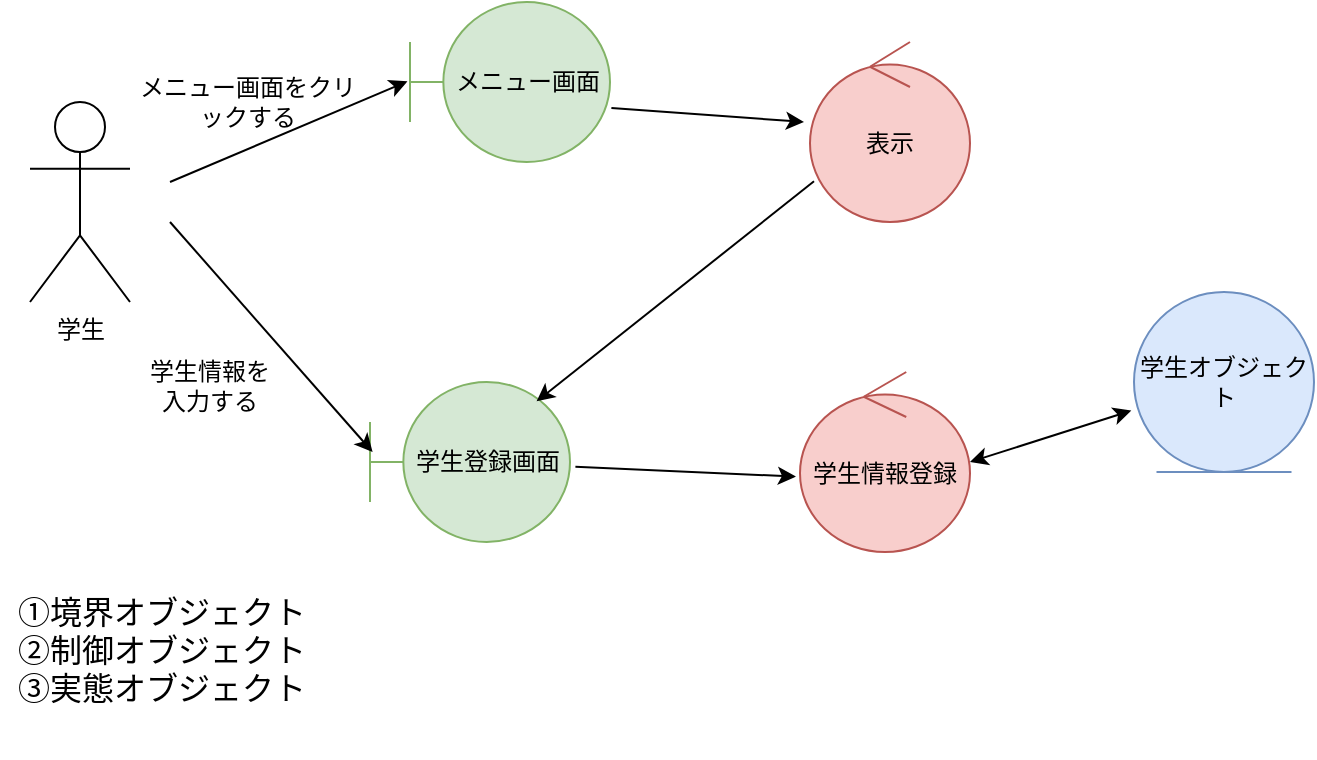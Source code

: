 <mxfile>
    <diagram id="oGxF6eXHC-T6GBhbiOQn" name="ページ1">
        <mxGraphModel dx="467" dy="467" grid="1" gridSize="10" guides="1" tooltips="1" connect="1" arrows="1" fold="1" page="1" pageScale="1" pageWidth="827" pageHeight="1169" math="0" shadow="0">
            <root>
                <mxCell id="0"/>
                <mxCell id="1" parent="0"/>
                <mxCell id="j-Vtjt26cpnxTgErVdjl-1" value="学生" style="shape=umlActor;verticalLabelPosition=bottom;verticalAlign=top;html=1;" vertex="1" parent="1">
                    <mxGeometry x="60" y="90" width="50" height="100" as="geometry"/>
                </mxCell>
                <mxCell id="j-Vtjt26cpnxTgErVdjl-2" value="メニュー画面" style="shape=umlBoundary;whiteSpace=wrap;html=1;fillColor=#d5e8d4;strokeColor=#82b366;" vertex="1" parent="1">
                    <mxGeometry x="250" y="40" width="100" height="80" as="geometry"/>
                </mxCell>
                <mxCell id="j-Vtjt26cpnxTgErVdjl-3" value="表示" style="ellipse;shape=umlControl;whiteSpace=wrap;html=1;fillColor=#f8cecc;strokeColor=#b85450;" vertex="1" parent="1">
                    <mxGeometry x="450" y="60" width="80" height="90" as="geometry"/>
                </mxCell>
                <mxCell id="j-Vtjt26cpnxTgErVdjl-4" value="学生登録画面" style="shape=umlBoundary;whiteSpace=wrap;html=1;fillColor=#d5e8d4;strokeColor=#82b366;" vertex="1" parent="1">
                    <mxGeometry x="230" y="230" width="100" height="80" as="geometry"/>
                </mxCell>
                <mxCell id="j-Vtjt26cpnxTgErVdjl-5" value="学生情報登録" style="ellipse;shape=umlControl;whiteSpace=wrap;html=1;fillColor=#f8cecc;strokeColor=#b85450;" vertex="1" parent="1">
                    <mxGeometry x="445" y="225" width="85" height="90" as="geometry"/>
                </mxCell>
                <mxCell id="j-Vtjt26cpnxTgErVdjl-7" value="" style="endArrow=classic;html=1;rounded=0;entryX=-0.013;entryY=0.496;entryDx=0;entryDy=0;entryPerimeter=0;" edge="1" parent="1" target="j-Vtjt26cpnxTgErVdjl-2">
                    <mxGeometry width="50" height="50" relative="1" as="geometry">
                        <mxPoint x="130" y="130" as="sourcePoint"/>
                        <mxPoint x="430" y="240" as="targetPoint"/>
                    </mxGeometry>
                </mxCell>
                <mxCell id="j-Vtjt26cpnxTgErVdjl-8" value="メニュー画面をクリックする" style="rounded=0;whiteSpace=wrap;html=1;fillColor=none;strokeColor=none;" vertex="1" parent="1">
                    <mxGeometry x="109" y="60" width="120" height="60" as="geometry"/>
                </mxCell>
                <mxCell id="j-Vtjt26cpnxTgErVdjl-9" value="" style="endArrow=classic;html=1;rounded=0;exitX=1.007;exitY=0.663;exitDx=0;exitDy=0;exitPerimeter=0;" edge="1" parent="1" source="j-Vtjt26cpnxTgErVdjl-2">
                    <mxGeometry width="50" height="50" relative="1" as="geometry">
                        <mxPoint x="380" y="290" as="sourcePoint"/>
                        <mxPoint x="447" y="100" as="targetPoint"/>
                    </mxGeometry>
                </mxCell>
                <mxCell id="j-Vtjt26cpnxTgErVdjl-10" value="" style="endArrow=classic;html=1;rounded=0;entryX=0.013;entryY=0.438;entryDx=0;entryDy=0;entryPerimeter=0;" edge="1" parent="1" target="j-Vtjt26cpnxTgErVdjl-4">
                    <mxGeometry width="50" height="50" relative="1" as="geometry">
                        <mxPoint x="130" y="150" as="sourcePoint"/>
                        <mxPoint x="430" y="240" as="targetPoint"/>
                    </mxGeometry>
                </mxCell>
                <mxCell id="j-Vtjt26cpnxTgErVdjl-11" value="学生情報を入力する" style="rounded=0;whiteSpace=wrap;html=1;strokeColor=none;fillColor=none;" vertex="1" parent="1">
                    <mxGeometry x="115" y="202" width="70" height="60" as="geometry"/>
                </mxCell>
                <mxCell id="j-Vtjt26cpnxTgErVdjl-12" value="" style="endArrow=classic;html=1;rounded=0;exitX=0.025;exitY=0.774;exitDx=0;exitDy=0;exitPerimeter=0;entryX=0.833;entryY=0.121;entryDx=0;entryDy=0;entryPerimeter=0;" edge="1" parent="1" source="j-Vtjt26cpnxTgErVdjl-3" target="j-Vtjt26cpnxTgErVdjl-4">
                    <mxGeometry width="50" height="50" relative="1" as="geometry">
                        <mxPoint x="380" y="290" as="sourcePoint"/>
                        <mxPoint x="430" y="240" as="targetPoint"/>
                    </mxGeometry>
                </mxCell>
                <mxCell id="j-Vtjt26cpnxTgErVdjl-13" value="" style="endArrow=classic;html=1;rounded=0;exitX=1.027;exitY=0.529;exitDx=0;exitDy=0;exitPerimeter=0;entryX=-0.024;entryY=0.581;entryDx=0;entryDy=0;entryPerimeter=0;" edge="1" parent="1" source="j-Vtjt26cpnxTgErVdjl-4" target="j-Vtjt26cpnxTgErVdjl-5">
                    <mxGeometry width="50" height="50" relative="1" as="geometry">
                        <mxPoint x="380" y="290" as="sourcePoint"/>
                        <mxPoint x="430" y="240" as="targetPoint"/>
                    </mxGeometry>
                </mxCell>
                <mxCell id="j-Vtjt26cpnxTgErVdjl-14" value="学生オブジェクト" style="ellipse;shape=umlEntity;whiteSpace=wrap;html=1;fillColor=#dae8fc;strokeColor=#6c8ebf;" vertex="1" parent="1">
                    <mxGeometry x="612" y="185" width="90" height="90" as="geometry"/>
                </mxCell>
                <mxCell id="j-Vtjt26cpnxTgErVdjl-15" value="" style="endArrow=classic;startArrow=classic;html=1;rounded=0;entryX=-0.015;entryY=0.659;entryDx=0;entryDy=0;entryPerimeter=0;" edge="1" parent="1" target="j-Vtjt26cpnxTgErVdjl-14">
                    <mxGeometry width="50" height="50" relative="1" as="geometry">
                        <mxPoint x="530" y="270" as="sourcePoint"/>
                        <mxPoint x="500" y="240" as="targetPoint"/>
                    </mxGeometry>
                </mxCell>
                <mxCell id="2" value="①境界オブジェクト&lt;div&gt;②制御&lt;span style=&quot;color: rgb(0, 0, 0); background-color: transparent;&quot;&gt;オブジェクト&lt;/span&gt;&lt;/div&gt;&lt;div&gt;&lt;span style=&quot;color: rgb(0, 0, 0); background-color: transparent;&quot;&gt;③実態&lt;/span&gt;&lt;span style=&quot;color: rgb(0, 0, 0); background-color: transparent;&quot;&gt;オブジェクト&lt;/span&gt;&lt;/div&gt;" style="rounded=0;whiteSpace=wrap;html=1;fillColor=none;strokeColor=none;fontSize=16;" vertex="1" parent="1">
                    <mxGeometry x="45" y="309" width="162" height="109" as="geometry"/>
                </mxCell>
            </root>
        </mxGraphModel>
    </diagram>
</mxfile>